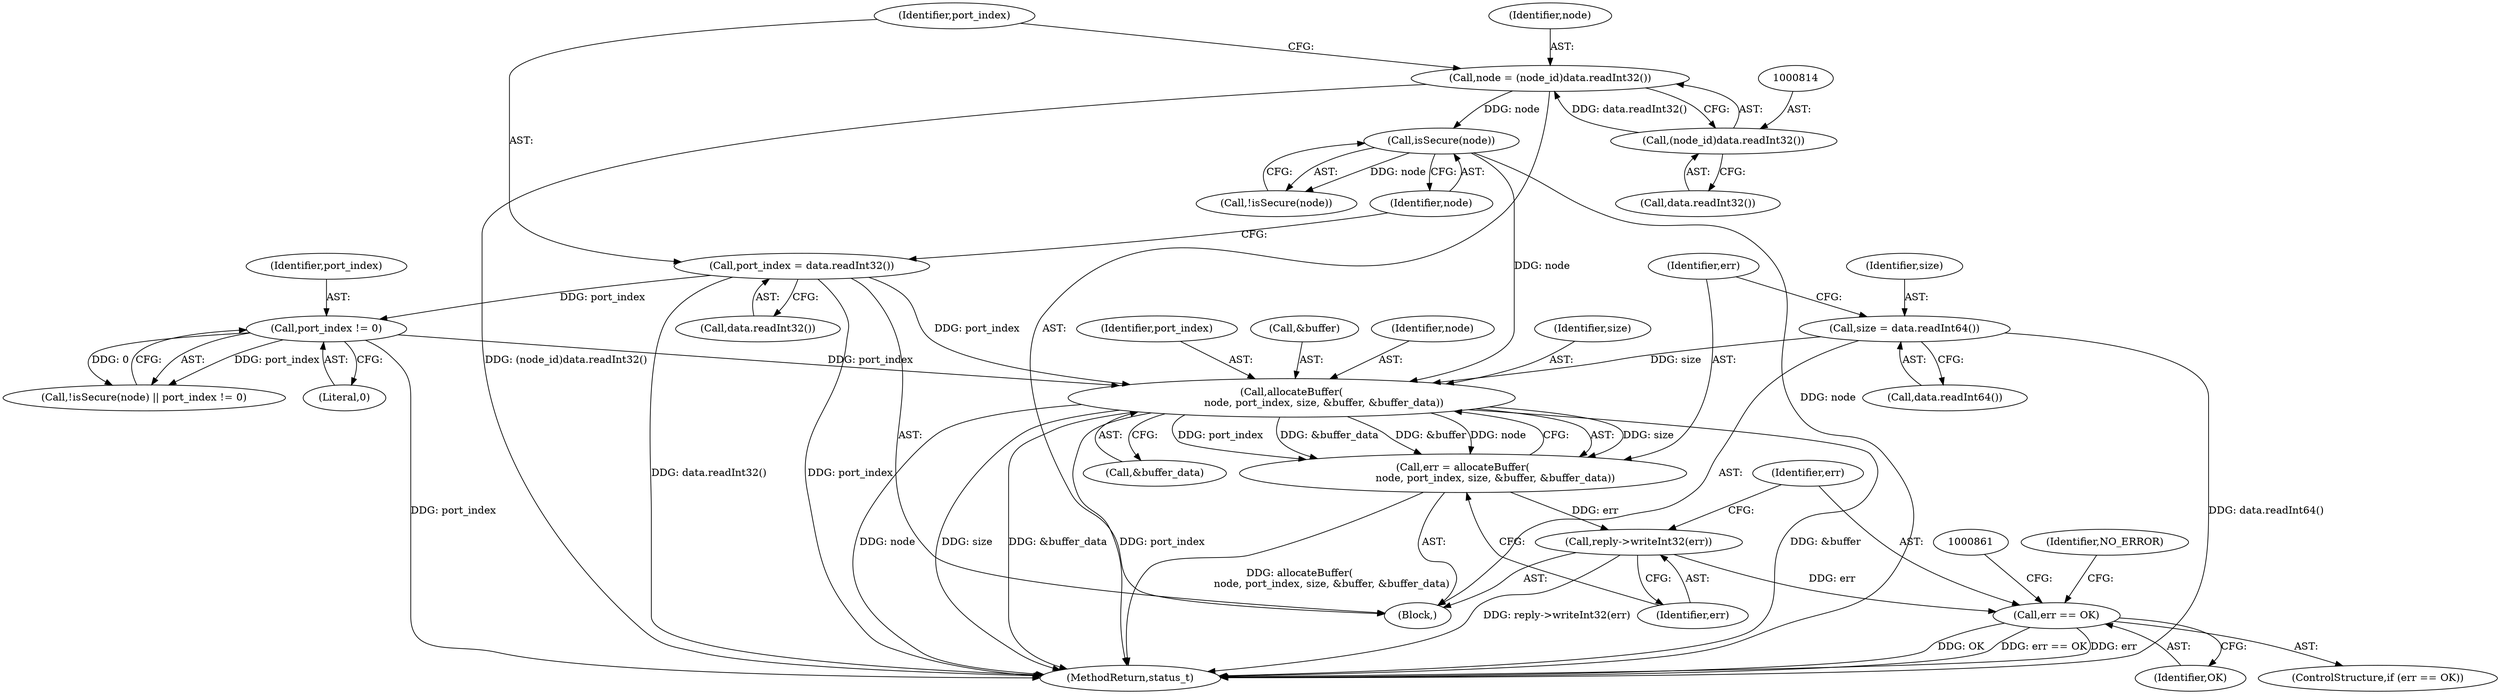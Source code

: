 digraph "0_Android_1171e7c047bf79e7c93342bb6a812c9edd86aa84@API" {
"1000844" [label="(Call,allocateBuffer(\n                    node, port_index, size, &buffer, &buffer_data))"];
"1000823" [label="(Call,isSecure(node))"];
"1000811" [label="(Call,node = (node_id)data.readInt32())"];
"1000813" [label="(Call,(node_id)data.readInt32())"];
"1000817" [label="(Call,port_index = data.readInt32())"];
"1000825" [label="(Call,port_index != 0)"];
"1000836" [label="(Call,size = data.readInt64())"];
"1000842" [label="(Call,err = allocateBuffer(\n                    node, port_index, size, &buffer, &buffer_data))"];
"1000852" [label="(Call,reply->writeInt32(err))"];
"1000855" [label="(Call,err == OK)"];
"1000819" [label="(Call,data.readInt32())"];
"1000812" [label="(Identifier,node)"];
"1000827" [label="(Literal,0)"];
"1000824" [label="(Identifier,node)"];
"1000825" [label="(Call,port_index != 0)"];
"1000855" [label="(Call,err == OK)"];
"1000847" [label="(Identifier,size)"];
"1000854" [label="(ControlStructure,if (err == OK))"];
"1000821" [label="(Call,!isSecure(node) || port_index != 0)"];
"1000838" [label="(Call,data.readInt64())"];
"1000846" [label="(Identifier,port_index)"];
"1001056" [label="(MethodReturn,status_t)"];
"1000843" [label="(Identifier,err)"];
"1000842" [label="(Call,err = allocateBuffer(\n                    node, port_index, size, &buffer, &buffer_data))"];
"1000848" [label="(Call,&buffer)"];
"1000836" [label="(Call,size = data.readInt64())"];
"1000826" [label="(Identifier,port_index)"];
"1000868" [label="(Identifier,NO_ERROR)"];
"1000857" [label="(Identifier,OK)"];
"1000805" [label="(Block,)"];
"1000817" [label="(Call,port_index = data.readInt32())"];
"1000815" [label="(Call,data.readInt32())"];
"1000813" [label="(Call,(node_id)data.readInt32())"];
"1000822" [label="(Call,!isSecure(node))"];
"1000837" [label="(Identifier,size)"];
"1000856" [label="(Identifier,err)"];
"1000850" [label="(Call,&buffer_data)"];
"1000845" [label="(Identifier,node)"];
"1000811" [label="(Call,node = (node_id)data.readInt32())"];
"1000853" [label="(Identifier,err)"];
"1000852" [label="(Call,reply->writeInt32(err))"];
"1000844" [label="(Call,allocateBuffer(\n                    node, port_index, size, &buffer, &buffer_data))"];
"1000823" [label="(Call,isSecure(node))"];
"1000818" [label="(Identifier,port_index)"];
"1000844" -> "1000842"  [label="AST: "];
"1000844" -> "1000850"  [label="CFG: "];
"1000845" -> "1000844"  [label="AST: "];
"1000846" -> "1000844"  [label="AST: "];
"1000847" -> "1000844"  [label="AST: "];
"1000848" -> "1000844"  [label="AST: "];
"1000850" -> "1000844"  [label="AST: "];
"1000842" -> "1000844"  [label="CFG: "];
"1000844" -> "1001056"  [label="DDG: &buffer_data"];
"1000844" -> "1001056"  [label="DDG: port_index"];
"1000844" -> "1001056"  [label="DDG: &buffer"];
"1000844" -> "1001056"  [label="DDG: node"];
"1000844" -> "1001056"  [label="DDG: size"];
"1000844" -> "1000842"  [label="DDG: size"];
"1000844" -> "1000842"  [label="DDG: port_index"];
"1000844" -> "1000842"  [label="DDG: &buffer_data"];
"1000844" -> "1000842"  [label="DDG: &buffer"];
"1000844" -> "1000842"  [label="DDG: node"];
"1000823" -> "1000844"  [label="DDG: node"];
"1000817" -> "1000844"  [label="DDG: port_index"];
"1000825" -> "1000844"  [label="DDG: port_index"];
"1000836" -> "1000844"  [label="DDG: size"];
"1000823" -> "1000822"  [label="AST: "];
"1000823" -> "1000824"  [label="CFG: "];
"1000824" -> "1000823"  [label="AST: "];
"1000822" -> "1000823"  [label="CFG: "];
"1000823" -> "1001056"  [label="DDG: node"];
"1000823" -> "1000822"  [label="DDG: node"];
"1000811" -> "1000823"  [label="DDG: node"];
"1000811" -> "1000805"  [label="AST: "];
"1000811" -> "1000813"  [label="CFG: "];
"1000812" -> "1000811"  [label="AST: "];
"1000813" -> "1000811"  [label="AST: "];
"1000818" -> "1000811"  [label="CFG: "];
"1000811" -> "1001056"  [label="DDG: (node_id)data.readInt32()"];
"1000813" -> "1000811"  [label="DDG: data.readInt32()"];
"1000813" -> "1000815"  [label="CFG: "];
"1000814" -> "1000813"  [label="AST: "];
"1000815" -> "1000813"  [label="AST: "];
"1000817" -> "1000805"  [label="AST: "];
"1000817" -> "1000819"  [label="CFG: "];
"1000818" -> "1000817"  [label="AST: "];
"1000819" -> "1000817"  [label="AST: "];
"1000824" -> "1000817"  [label="CFG: "];
"1000817" -> "1001056"  [label="DDG: port_index"];
"1000817" -> "1001056"  [label="DDG: data.readInt32()"];
"1000817" -> "1000825"  [label="DDG: port_index"];
"1000825" -> "1000821"  [label="AST: "];
"1000825" -> "1000827"  [label="CFG: "];
"1000826" -> "1000825"  [label="AST: "];
"1000827" -> "1000825"  [label="AST: "];
"1000821" -> "1000825"  [label="CFG: "];
"1000825" -> "1001056"  [label="DDG: port_index"];
"1000825" -> "1000821"  [label="DDG: port_index"];
"1000825" -> "1000821"  [label="DDG: 0"];
"1000836" -> "1000805"  [label="AST: "];
"1000836" -> "1000838"  [label="CFG: "];
"1000837" -> "1000836"  [label="AST: "];
"1000838" -> "1000836"  [label="AST: "];
"1000843" -> "1000836"  [label="CFG: "];
"1000836" -> "1001056"  [label="DDG: data.readInt64()"];
"1000842" -> "1000805"  [label="AST: "];
"1000843" -> "1000842"  [label="AST: "];
"1000853" -> "1000842"  [label="CFG: "];
"1000842" -> "1001056"  [label="DDG: allocateBuffer(\n                    node, port_index, size, &buffer, &buffer_data)"];
"1000842" -> "1000852"  [label="DDG: err"];
"1000852" -> "1000805"  [label="AST: "];
"1000852" -> "1000853"  [label="CFG: "];
"1000853" -> "1000852"  [label="AST: "];
"1000856" -> "1000852"  [label="CFG: "];
"1000852" -> "1001056"  [label="DDG: reply->writeInt32(err)"];
"1000852" -> "1000855"  [label="DDG: err"];
"1000855" -> "1000854"  [label="AST: "];
"1000855" -> "1000857"  [label="CFG: "];
"1000856" -> "1000855"  [label="AST: "];
"1000857" -> "1000855"  [label="AST: "];
"1000861" -> "1000855"  [label="CFG: "];
"1000868" -> "1000855"  [label="CFG: "];
"1000855" -> "1001056"  [label="DDG: OK"];
"1000855" -> "1001056"  [label="DDG: err == OK"];
"1000855" -> "1001056"  [label="DDG: err"];
}
